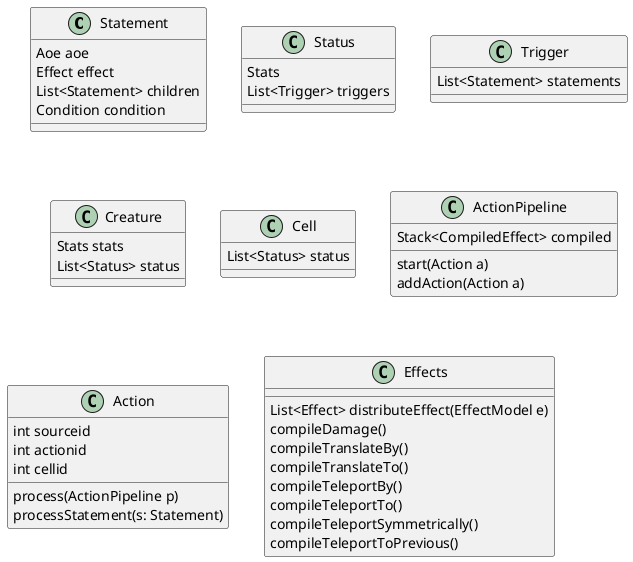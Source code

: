@startuml mdd

class Statement {
    Aoe aoe
    Effect effect
    List<Statement> children
    Condition condition
}

class Status {
    Stats
    List<Trigger> triggers
}

class Trigger {
    List<Statement> statements
}

class Creature {
    Stats stats
    List<Status> status
}
class Cell {
    List<Status> status
}

class ActionPipeline {
    Stack<CompiledEffect> compiled
    start(Action a)
    addAction(Action a)
}

class Action {
    int sourceid
    int actionid
    int cellid
    process(ActionPipeline p)
    processStatement(s: Statement) 
    ' processStatement(s: Statement) {
    '     List<Effect> entityffects = Effects.distributeEffect(s.effect)
    ' }
}


class Effects {
    List<Effect> distributeEffect(EffectModel e)
    compileDamage()
    compileTranslateBy()
    compileTranslateTo()
    compileTeleportBy()
    compileTeleportTo()
    compileTeleportSymmetrically()
    compileTeleportToPrevious()
}
